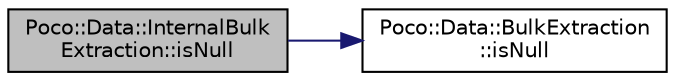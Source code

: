 digraph "Poco::Data::InternalBulkExtraction::isNull"
{
 // LATEX_PDF_SIZE
  edge [fontname="Helvetica",fontsize="10",labelfontname="Helvetica",labelfontsize="10"];
  node [fontname="Helvetica",fontsize="10",shape=record];
  rankdir="LR";
  Node1 [label="Poco::Data::InternalBulk\lExtraction::isNull",height=0.2,width=0.4,color="black", fillcolor="grey75", style="filled", fontcolor="black",tooltip="Gets the limit."];
  Node1 -> Node2 [color="midnightblue",fontsize="10",style="solid",fontname="Helvetica"];
  Node2 [label="Poco::Data::BulkExtraction\l::isNull",height=0.2,width=0.4,color="black", fillcolor="white", style="filled",URL="$classPoco_1_1Data_1_1BulkExtraction.html#abfb27f78eabcfbcf0317528b06d3028b",tooltip="Gets the limit."];
}
